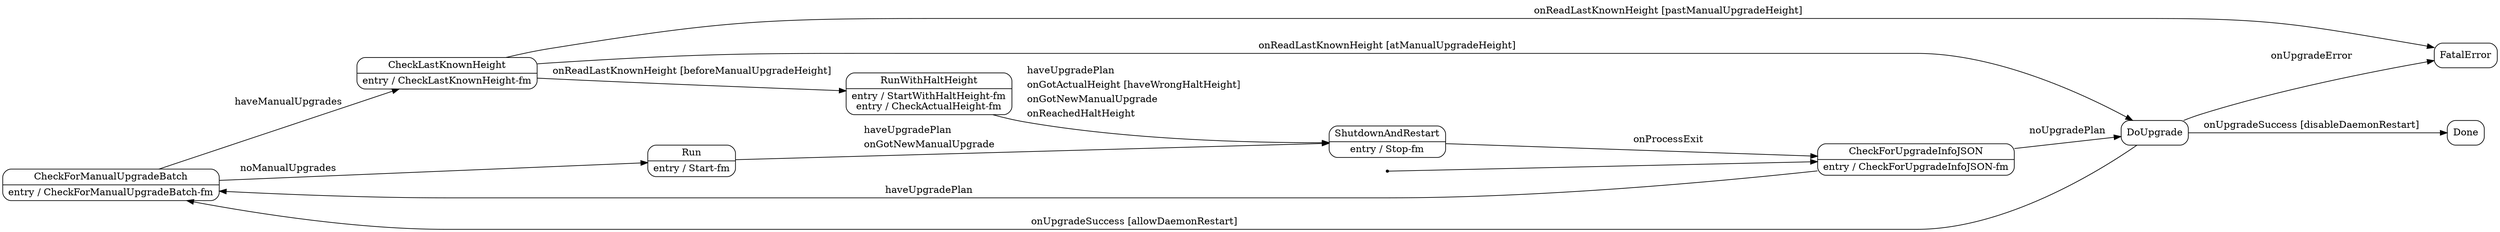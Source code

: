 digraph {
	compound=true;
	node [shape=Mrecord];
	rankdir="LR";

	CheckForManualUpgradeBatch [label="CheckForManualUpgradeBatch|entry / CheckForManualUpgradeBatch-fm"];
	CheckForUpgradeInfoJSON [label="CheckForUpgradeInfoJSON|entry / CheckForUpgradeInfoJSON-fm"];
	CheckLastKnownHeight [label="CheckLastKnownHeight|entry / CheckLastKnownHeight-fm"];
	DoUpgrade [label="DoUpgrade"];
	Run [label="Run|entry / Start-fm"];
	RunWithHaltHeight [label="RunWithHaltHeight|entry / StartWithHaltHeight-fm\nentry / CheckActualHeight-fm"];
	ShutdownAndRestart [label="ShutdownAndRestart|entry / Stop-fm"];
	CheckForManualUpgradeBatch -> CheckLastKnownHeight [label=<<TABLE BORDER="0"><TR><TD ALIGN="LEFT">haveManualUpgrades</TD></TR></TABLE>>];
	CheckForManualUpgradeBatch -> Run [label=<<TABLE BORDER="0"><TR><TD ALIGN="LEFT">noManualUpgrades</TD></TR></TABLE>>];
	CheckForUpgradeInfoJSON -> CheckForManualUpgradeBatch [label=<<TABLE BORDER="0"><TR><TD ALIGN="LEFT">haveUpgradePlan</TD></TR></TABLE>>];
	CheckForUpgradeInfoJSON -> DoUpgrade [label=<<TABLE BORDER="0"><TR><TD ALIGN="LEFT">noUpgradePlan</TD></TR></TABLE>>];
	CheckLastKnownHeight -> RunWithHaltHeight [label=<<TABLE BORDER="0"><TR><TD ALIGN="LEFT">onReadLastKnownHeight [beforeManualUpgradeHeight]</TD></TR></TABLE>>];
	CheckLastKnownHeight -> DoUpgrade [label=<<TABLE BORDER="0"><TR><TD ALIGN="LEFT">onReadLastKnownHeight [atManualUpgradeHeight]</TD></TR></TABLE>>];
	CheckLastKnownHeight -> FatalError [label=<<TABLE BORDER="0"><TR><TD ALIGN="LEFT">onReadLastKnownHeight [pastManualUpgradeHeight]</TD></TR></TABLE>>];
	DoUpgrade -> FatalError [label=<<TABLE BORDER="0"><TR><TD ALIGN="LEFT">onUpgradeError</TD></TR></TABLE>>];
	DoUpgrade -> CheckForManualUpgradeBatch [label=<<TABLE BORDER="0"><TR><TD ALIGN="LEFT">onUpgradeSuccess [allowDaemonRestart]</TD></TR></TABLE>>];
	DoUpgrade -> Done [label=<<TABLE BORDER="0"><TR><TD ALIGN="LEFT">onUpgradeSuccess [disableDaemonRestart]</TD></TR></TABLE>>];
	Run -> ShutdownAndRestart [label=<<TABLE BORDER="0"><TR><TD ALIGN="LEFT">haveUpgradePlan</TD></TR><TR><TD ALIGN="LEFT">onGotNewManualUpgrade</TD></TR></TABLE>>];
	RunWithHaltHeight -> ShutdownAndRestart [label=<<TABLE BORDER="0"><TR><TD ALIGN="LEFT">haveUpgradePlan</TD></TR><TR><TD ALIGN="LEFT">onGotActualHeight [haveWrongHaltHeight]</TD></TR><TR><TD ALIGN="LEFT">onGotNewManualUpgrade</TD></TR><TR><TD ALIGN="LEFT">onReachedHaltHeight</TD></TR></TABLE>>];
	ShutdownAndRestart -> CheckForUpgradeInfoJSON [label=<<TABLE BORDER="0"><TR><TD ALIGN="LEFT">onProcessExit</TD></TR></TABLE>>];
	init [label="", shape=point];
	init -> CheckForUpgradeInfoJSON
}
